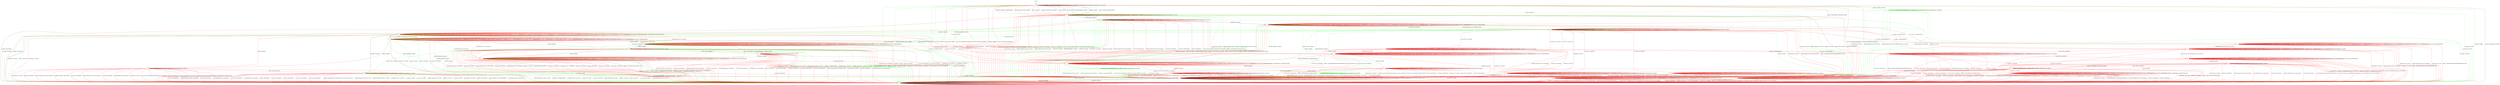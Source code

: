 digraph "" {
	graph ["Incoming time"=0.2080545425415039,
		"Outgoing time"=0.25191211700439453,
		Output="{'States': 36, 'Transitions': 837}",
		Reference="{'States': 32, 'Transitions': 683}",
		Solver=cvc4,
		Updated="{'States': 18, 'Transitions': 222}",
		"f-measure"=0.15027624309392265,
		precision=0.3063063063063063,
		recall=0.09956076134699854
	];
	a -> a	[key=0,
		label="CH_CLOSE / CH_NONE"];
	a -> a	[key=1,
		label="CH_REQUEST_PTY / CH_NONE"];
	a -> a	[key=2,
		label="CH_EOF / CH_NONE"];
	a -> a	[key=3,
		label="CH_DATA / CH_NONE"];
	a -> a	[key=4,
		color=green,
		label="NEWKEYS / UNIMPLEMENTED"];
	a -> a	[key=5,
		color=red,
		label="CH_WINDOW_ADJUST / CH_NONE"];
	a -> a	[key=6,
		color=red,
		label="DEBUG / NO_RESP"];
	a -> a	[key=7,
		color=red,
		label="CH_EXTENDED_DATA / CH_NONE"];
	a -> a	[key=8,
		color=red,
		label="IGNORE / NO_RESP"];
	a -> a	[key=9,
		color=red,
		label="UNIMPLEMENTED / NO_RESP"];
	a -> f	[key=0,
		color=green,
		label="UA_PK_NOK / NO_CONN"];
	a -> f	[key=1,
		color=green,
		label="SERVICE_REQUEST_AUTH / NO_CONN"];
	a -> f	[key=2,
		color=green,
		label="SERVICE_REQUEST_CONN / NO_CONN"];
	a -> f	[key=3,
		color=green,
		label="UA_PK_OK / NO_CONN"];
	a -> f	[key=4,
		color=green,
		label="KEXINIT_PROCEED / NO_CONN"];
	a -> f	[key=5,
		color=green,
		label="KEXINIT / NO_CONN"];
	a -> f	[key=6,
		color=red,
		label="DISCONNECT / NO_CONN"];
	a -> f	[key=7,
		color=red,
		label="KEXINIT / DISCONNECT"];
	a -> f	[key=8,
		color=red,
		label="SERVICE_REQUEST_AUTH / DISCONNECT"];
	a -> f	[key=9,
		color=red,
		label="UA_PK_OK / DISCONNECT"];
	a -> f	[key=10,
		color=red,
		label="SERVICE_REQUEST_CONN / DISCONNECT"];
	a -> f	[key=11,
		color=red,
		label="UA_NONE / DISCONNECT"];
	a -> f	[key=12,
		color=red,
		label="NEWKEYS / NO_CONN"];
	a -> f	[key=13,
		color=red,
		label="UA_PK_NOK / DISCONNECT"];
	a -> f	[key=14,
		color=red,
		label="UA_PW_OK / DISCONNECT"];
	a -> f	[key=15,
		color=red,
		label="UA_PW_NOK / DISCONNECT"];
	a -> f	[key=16,
		color=red,
		label="REKEY / DISCONNECT|NO_CONN|NO_CONN"];
	a -> i	[key=0,
		color=green,
		label="CH_OPEN / NO_CONN"];
	a -> i	[key=1,
		color=red,
		label="CH_OPEN / DISCONNECT"];
	a -> m	[key=0,
		label="KEX30 / KEX31+NEWKEYS"];
	b -> b	[key=0,
		label="CH_OPEN / CH_MAX"];
	b -> b	[key=1,
		label="CH_EOF / NO_RESP"];
	b -> b	[key=2,
		color=green,
		label="UA_PK_NOK / NO_RESP"];
	b -> b	[key=3,
		color=green,
		label="SERVICE_REQUEST_AUTH / SERVICE_ACCEPT"];
	b -> b	[key=4,
		color=green,
		label="SERVICE_REQUEST_CONN / SERVICE_ACCEPT"];
	b -> b	[key=5,
		color=green,
		label="UA_PK_OK / NO_RESP"];
	b -> b	[key=6,
		color=red,
		label="SERVICE_REQUEST_AUTH / UNIMPLEMENTED"];
	b -> b	[key=7,
		color=red,
		label="CH_WINDOW_ADJUST / NO_RESP"];
	b -> b	[key=8,
		color=red,
		label="DEBUG / NO_RESP"];
	b -> b	[key=9,
		color=red,
		label="UA_PK_OK / UNIMPLEMENTED"];
	b -> b	[key=10,
		color=red,
		label="SERVICE_REQUEST_CONN / UNIMPLEMENTED"];
	b -> b	[key=11,
		color=red,
		label="UA_NONE / UNIMPLEMENTED"];
	b -> b	[key=12,
		color=red,
		label="CH_EXTENDED_DATA / NO_RESP"];
	b -> b	[key=13,
		color=red,
		label="UA_PK_NOK / UNIMPLEMENTED"];
	b -> b	[key=14,
		color=red,
		label="KEX30 / UNIMPLEMENTED"];
	b -> b	[key=15,
		color=red,
		label="IGNORE / NO_RESP"];
	b -> b	[key=16,
		color=red,
		label="CH_DATA / NO_RESP"];
	b -> b	[key=17,
		color=red,
		label="UNIMPLEMENTED / NO_RESP"];
	b -> b	[key=18,
		color=red,
		label="UA_PW_OK / UNIMPLEMENTED"];
	b -> b	[key=19,
		color=red,
		label="UA_PW_NOK / UNIMPLEMENTED"];
	b -> e	[key=0,
		color=red,
		label="REKEY / KEXINIT|KEX31+NEWKEYS|NO_RESP"];
	b -> h	[key=0,
		color=green,
		label="KEXINIT / KEXINIT"];
	b -> i	[key=0,
		label="NEWKEYS / NO_CONN"];
	b -> i	[key=1,
		color=green,
		label="KEX30 / NO_CONN"];
	b -> i	[key=2,
		color=green,
		label="CH_DATA / NO_CONN"];
	b -> i	[key=3,
		color=red,
		label="DISCONNECT / NO_CONN"];
	b -> j	[key=0,
		color=green,
		label="CH_REQUEST_PTY / CH_SUCCESS"];
	b -> l	[key=0,
		color=red,
		label="CH_REQUEST_PTY / CH_SUCCESS"];
	b -> n	[key=0,
		color=green,
		label="CH_CLOSE / NO_RESP"];
	r	[color=green];
	b -> r	[key=0,
		color=green,
		label="KEXINIT_PROCEED / KEXINIT"];
	t	[color=red];
	b -> t	[key=0,
		color=red,
		label="CH_CLOSE / CH_CLOSE"];
	ff	[color=red];
	b -> ff	[key=0,
		color=red,
		label="KEXINIT / KEXINIT"];
	c -> c	[key=0,
		label="CH_CLOSE / CH_NONE"];
	c -> c	[key=1,
		label="CH_REQUEST_PTY / CH_NONE"];
	c -> c	[key=2,
		label="CH_EOF / CH_NONE"];
	c -> c	[key=3,
		label="CH_DATA / CH_NONE"];
	c -> c	[key=4,
		color=green,
		label="UA_PK_NOK / UA_FAILURE"];
	c -> c	[key=5,
		color=green,
		label="SERVICE_REQUEST_AUTH / SERVICE_ACCEPT"];
	c -> c	[key=6,
		color=red,
		label="KEXINIT / UNIMPLEMENTED"];
	c -> c	[key=7,
		color=red,
		label="CH_WINDOW_ADJUST / CH_NONE"];
	c -> c	[key=8,
		color=red,
		label="DEBUG / NO_RESP"];
	c -> c	[key=9,
		color=red,
		label="UA_PK_OK / UNIMPLEMENTED"];
	c -> c	[key=10,
		color=red,
		label="UA_NONE / UNIMPLEMENTED"];
	c -> c	[key=11,
		color=red,
		label="CH_EXTENDED_DATA / CH_NONE"];
	c -> c	[key=12,
		color=red,
		label="UA_PK_NOK / UNIMPLEMENTED"];
	c -> c	[key=13,
		color=red,
		label="KEX30 / UNIMPLEMENTED"];
	c -> c	[key=14,
		color=red,
		label="IGNORE / NO_RESP"];
	c -> c	[key=15,
		color=red,
		label="UNIMPLEMENTED / NO_RESP"];
	c -> c	[key=16,
		color=red,
		label="UA_PW_OK / UNIMPLEMENTED"];
	c -> c	[key=17,
		color=red,
		label="UA_PW_NOK / UNIMPLEMENTED"];
	c -> f	[key=0,
		label="NEWKEYS / NO_CONN"];
	c -> f	[key=1,
		color=green,
		label="KEX30 / NO_CONN"];
	c -> f	[key=2,
		color=green,
		label="SERVICE_REQUEST_CONN / NO_CONN"];
	c -> f	[key=3,
		color=red,
		label="DISCONNECT / NO_CONN"];
	c -> f	[key=4,
		color=red,
		label="SERVICE_REQUEST_CONN / DISCONNECT"];
	c -> f	[key=5,
		color=red,
		label="REKEY / UNIMPLEMENTED|UNIMPLEMENTED|NO_CONN"];
	c -> i	[key=0,
		color=green,
		label="CH_OPEN / NO_CONN"];
	c -> n	[key=0,
		color=green,
		label="UA_PK_OK / UA_SUCCESS"];
	c -> n	[key=1,
		color=red,
		label="SERVICE_REQUEST_AUTH / SERVICE_ACCEPT"];
	p	[color=green];
	c -> p	[key=0,
		color=green,
		label="KEXINIT_PROCEED / KEXINIT"];
	q	[color=green];
	c -> q	[key=0,
		color=green,
		label="KEXINIT / KEXINIT"];
	s	[color=red];
	c -> s	[key=0,
		color=red,
		label="CH_OPEN / UNIMPLEMENTED"];
	d -> d	[key=0,
		label="CH_OPEN / CH_MAX"];
	d -> d	[key=1,
		color=green,
		label="KEX30 / UNIMPLEMENTED"];
	d -> d	[key=2,
		color=red,
		label="DEBUG / NO_RESP"];
	d -> d	[key=3,
		color=red,
		label="IGNORE / NO_RESP"];
	d -> d	[key=4,
		color=red,
		label="UNIMPLEMENTED / NO_RESP"];
	d -> e	[key=0,
		label="NEWKEYS / NO_RESP"];
	d -> f	[key=0,
		color=green,
		label="CH_CLOSE / NO_CONN"];
	d -> f	[key=1,
		color=red,
		label="CH_CLOSE / DISCONNECT"];
	d -> i	[key=0,
		color=green,
		label="UA_PK_NOK / NO_CONN"];
	d -> i	[key=1,
		color=green,
		label="SERVICE_REQUEST_AUTH / NO_CONN"];
	d -> i	[key=2,
		color=green,
		label="SERVICE_REQUEST_CONN / NO_CONN"];
	d -> i	[key=3,
		color=green,
		label="CH_REQUEST_PTY / NO_CONN"];
	d -> i	[key=4,
		color=green,
		label="CH_DATA / NO_CONN"];
	d -> i	[key=5,
		color=green,
		label="UA_PK_OK / NO_CONN"];
	d -> i	[key=6,
		color=green,
		label="KEXINIT_PROCEED / NO_CONN"];
	d -> i	[key=7,
		color=green,
		label="KEXINIT / NO_CONN"];
	d -> i	[key=8,
		color=green,
		label="CH_EOF / NO_CONN"];
	d -> i	[key=9,
		color=red,
		label="DISCONNECT / NO_CONN"];
	d -> i	[key=10,
		color=red,
		label="KEXINIT / DISCONNECT"];
	d -> i	[key=11,
		color=red,
		label="SERVICE_REQUEST_AUTH / DISCONNECT"];
	d -> i	[key=12,
		color=red,
		label="CH_WINDOW_ADJUST / DISCONNECT"];
	d -> i	[key=13,
		color=red,
		label="UA_PK_OK / DISCONNECT"];
	d -> i	[key=14,
		color=red,
		label="SERVICE_REQUEST_CONN / DISCONNECT"];
	d -> i	[key=15,
		color=red,
		label="UA_NONE / DISCONNECT"];
	d -> i	[key=16,
		color=red,
		label="CH_EXTENDED_DATA / DISCONNECT"];
	d -> i	[key=17,
		color=red,
		label="UA_PK_NOK / DISCONNECT"];
	d -> i	[key=18,
		color=red,
		label="CH_REQUEST_PTY / DISCONNECT"];
	d -> i	[key=19,
		color=red,
		label="KEX30 / DISCONNECT"];
	d -> i	[key=20,
		color=red,
		label="CH_EOF / DISCONNECT"];
	d -> i	[key=21,
		color=red,
		label="CH_DATA / DISCONNECT"];
	d -> i	[key=22,
		color=red,
		label="UA_PW_OK / DISCONNECT"];
	d -> i	[key=23,
		color=red,
		label="UA_PW_NOK / DISCONNECT"];
	d -> i	[key=24,
		color=red,
		label="REKEY / DISCONNECT|NO_CONN|NO_CONN"];
	e -> b	[key=0,
		color=green,
		label="CH_EOF / CH_EOF"];
	e -> e	[key=0,
		label="CH_OPEN / CH_MAX"];
	e -> e	[key=1,
		label="CH_DATA / NO_RESP"];
	e -> e	[key=2,
		color=green,
		label="UA_PK_NOK / NO_RESP"];
	e -> e	[key=3,
		color=green,
		label="SERVICE_REQUEST_AUTH / SERVICE_ACCEPT"];
	e -> e	[key=4,
		color=green,
		label="SERVICE_REQUEST_CONN / SERVICE_ACCEPT"];
	e -> e	[key=5,
		color=green,
		label="UA_PK_OK / NO_RESP"];
	e -> e	[key=6,
		color=red,
		label="SERVICE_REQUEST_AUTH / NO_RESP"];
	e -> e	[key=7,
		color=red,
		label="CH_WINDOW_ADJUST / NO_RESP"];
	e -> e	[key=8,
		color=red,
		label="DEBUG / NO_RESP"];
	e -> e	[key=9,
		color=red,
		label="UA_PK_OK / UNIMPLEMENTED"];
	e -> e	[key=10,
		color=red,
		label="SERVICE_REQUEST_CONN / NO_RESP"];
	e -> e	[key=11,
		color=red,
		label="UA_NONE / UNIMPLEMENTED"];
	e -> e	[key=12,
		color=red,
		label="CH_EXTENDED_DATA / NO_RESP"];
	e -> e	[key=13,
		color=red,
		label="UA_PK_NOK / UNIMPLEMENTED"];
	e -> e	[key=14,
		color=red,
		label="KEX30 / NO_RESP"];
	e -> e	[key=15,
		color=red,
		label="IGNORE / NO_RESP"];
	e -> e	[key=16,
		color=red,
		label="CH_EOF / NO_RESP"];
	e -> e	[key=17,
		color=red,
		label="UNIMPLEMENTED / NO_RESP"];
	e -> e	[key=18,
		color=red,
		label="UA_PW_OK / UNIMPLEMENTED"];
	e -> e	[key=19,
		color=red,
		label="UA_PW_NOK / UNIMPLEMENTED"];
	e -> e	[key=20,
		color=red,
		label="REKEY / KEXINIT|KEX31+NEWKEYS|NO_RESP"];
	e -> h	[key=0,
		color=green,
		label="KEXINIT / KEXINIT"];
	e -> i	[key=0,
		label="NEWKEYS / NO_CONN"];
	e -> i	[key=1,
		color=green,
		label="KEX30 / NO_CONN"];
	e -> i	[key=2,
		color=red,
		label="DISCONNECT / NO_CONN"];
	e -> j	[key=0,
		color=red,
		label="CH_REQUEST_PTY / CH_SUCCESS"];
	e -> l	[key=0,
		color=green,
		label="CH_REQUEST_PTY / CH_SUCCESS"];
	e -> n	[key=0,
		color=green,
		label="CH_CLOSE / CH_EOF"];
	e -> r	[key=0,
		color=green,
		label="KEXINIT_PROCEED / KEXINIT"];
	z	[color=red];
	e -> z	[key=0,
		color=red,
		label="CH_CLOSE / CH_CLOSE"];
	e -> ff	[key=0,
		color=red,
		label="KEXINIT / KEXINIT"];
	f -> f	[key=0,
		label="KEXINIT / NO_CONN"];
	f -> f	[key=1,
		label="SERVICE_REQUEST_AUTH / NO_CONN"];
	f -> f	[key=2,
		label="UA_PK_OK / NO_CONN"];
	f -> f	[key=3,
		label="SERVICE_REQUEST_CONN / NO_CONN"];
	f -> f	[key=4,
		label="NEWKEYS / NO_CONN"];
	f -> f	[key=5,
		label="UA_PK_NOK / NO_CONN"];
	f -> f	[key=6,
		label="CH_CLOSE / CH_NONE"];
	f -> f	[key=7,
		label="CH_REQUEST_PTY / CH_NONE"];
	f -> f	[key=8,
		label="KEX30 / NO_CONN"];
	f -> f	[key=9,
		label="CH_EOF / CH_NONE"];
	f -> f	[key=10,
		label="CH_DATA / CH_NONE"];
	f -> f	[key=11,
		color=green,
		label="KEXINIT_PROCEED / NO_CONN"];
	f -> f	[key=12,
		color=red,
		label="DISCONNECT / NO_CONN"];
	f -> f	[key=13,
		color=red,
		label="CH_WINDOW_ADJUST / CH_NONE"];
	f -> f	[key=14,
		color=red,
		label="DEBUG / NO_CONN"];
	f -> f	[key=15,
		color=red,
		label="UA_NONE / NO_CONN"];
	f -> f	[key=16,
		color=red,
		label="CH_EXTENDED_DATA / CH_NONE"];
	f -> f	[key=17,
		color=red,
		label="IGNORE / NO_CONN"];
	f -> f	[key=18,
		color=red,
		label="UNIMPLEMENTED / NO_CONN"];
	f -> f	[key=19,
		color=red,
		label="UA_PW_OK / NO_CONN"];
	f -> f	[key=20,
		color=red,
		label="UA_PW_NOK / NO_CONN"];
	f -> f	[key=21,
		color=red,
		label="REKEY / NO_CONN|NO_CONN|NO_CONN"];
	f -> i	[key=0,
		label="CH_OPEN / NO_CONN"];
	g -> k	[key=0];
	h -> d	[key=0,
		color=green,
		label="KEX30 / KEX31+NEWKEYS"];
	h -> f	[key=0,
		color=green,
		label="CH_CLOSE / NO_CONN"];
	h -> f	[key=1,
		color=red,
		label="CH_CLOSE / DISCONNECT"];
	h -> h	[key=0,
		label="CH_OPEN / CH_MAX"];
	h -> h	[key=1,
		color=red,
		label="DEBUG / NO_RESP"];
	h -> h	[key=2,
		color=red,
		label="IGNORE / NO_RESP"];
	h -> h	[key=3,
		color=red,
		label="UNIMPLEMENTED / NO_RESP"];
	h -> i	[key=0,
		color=green,
		label="UA_PK_NOK / NO_CONN"];
	h -> i	[key=1,
		color=green,
		label="SERVICE_REQUEST_AUTH / NO_CONN"];
	h -> i	[key=2,
		color=green,
		label="SERVICE_REQUEST_CONN / NO_CONN"];
	h -> i	[key=3,
		color=green,
		label="NEWKEYS / UNIMPLEMENTED"];
	h -> i	[key=4,
		color=green,
		label="CH_REQUEST_PTY / NO_CONN"];
	h -> i	[key=5,
		color=green,
		label="CH_DATA / NO_CONN"];
	h -> i	[key=6,
		color=green,
		label="UA_PK_OK / NO_CONN"];
	h -> i	[key=7,
		color=green,
		label="KEXINIT_PROCEED / NO_CONN"];
	h -> i	[key=8,
		color=green,
		label="KEXINIT / NO_CONN"];
	h -> i	[key=9,
		color=green,
		label="CH_EOF / NO_CONN"];
	h -> i	[key=10,
		color=red,
		label="DISCONNECT / NO_CONN"];
	h -> i	[key=11,
		color=red,
		label="KEXINIT / DISCONNECT"];
	h -> i	[key=12,
		color=red,
		label="SERVICE_REQUEST_AUTH / DISCONNECT"];
	h -> i	[key=13,
		color=red,
		label="CH_WINDOW_ADJUST / DISCONNECT"];
	h -> i	[key=14,
		color=red,
		label="UA_PK_OK / DISCONNECT"];
	h -> i	[key=15,
		color=red,
		label="SERVICE_REQUEST_CONN / DISCONNECT"];
	h -> i	[key=16,
		color=red,
		label="UA_NONE / DISCONNECT"];
	h -> i	[key=17,
		color=red,
		label="CH_EXTENDED_DATA / DISCONNECT"];
	h -> i	[key=18,
		color=red,
		label="NEWKEYS / NO_CONN"];
	h -> i	[key=19,
		color=red,
		label="UA_PK_NOK / DISCONNECT"];
	h -> i	[key=20,
		color=red,
		label="CH_REQUEST_PTY / DISCONNECT"];
	h -> i	[key=21,
		color=red,
		label="CH_EOF / DISCONNECT"];
	h -> i	[key=22,
		color=red,
		label="CH_DATA / DISCONNECT"];
	h -> i	[key=23,
		color=red,
		label="UA_PW_OK / DISCONNECT"];
	h -> i	[key=24,
		color=red,
		label="UA_PW_NOK / DISCONNECT"];
	h -> i	[key=25,
		color=red,
		label="REKEY / DISCONNECT|NO_CONN|NO_CONN"];
	jj	[color=red];
	h -> jj	[key=0,
		color=red,
		label="KEX30 / KEX31+NEWKEYS"];
	i -> f	[key=0,
		label="CH_CLOSE / NO_CONN"];
	i -> i	[key=0,
		label="KEXINIT / NO_CONN"];
	i -> i	[key=1,
		label="SERVICE_REQUEST_AUTH / NO_CONN"];
	i -> i	[key=2,
		label="UA_PK_OK / NO_CONN"];
	i -> i	[key=3,
		label="SERVICE_REQUEST_CONN / NO_CONN"];
	i -> i	[key=4,
		label="NEWKEYS / NO_CONN"];
	i -> i	[key=5,
		label="UA_PK_NOK / NO_CONN"];
	i -> i	[key=6,
		label="CH_OPEN / CH_MAX"];
	i -> i	[key=7,
		label="CH_REQUEST_PTY / NO_CONN"];
	i -> i	[key=8,
		label="KEX30 / NO_CONN"];
	i -> i	[key=9,
		label="CH_EOF / NO_CONN"];
	i -> i	[key=10,
		label="CH_DATA / NO_CONN"];
	i -> i	[key=11,
		color=green,
		label="KEXINIT_PROCEED / NO_CONN"];
	i -> i	[key=12,
		color=red,
		label="DISCONNECT / NO_CONN"];
	i -> i	[key=13,
		color=red,
		label="CH_WINDOW_ADJUST / NO_CONN"];
	i -> i	[key=14,
		color=red,
		label="DEBUG / NO_CONN"];
	i -> i	[key=15,
		color=red,
		label="UA_NONE / NO_CONN"];
	i -> i	[key=16,
		color=red,
		label="CH_EXTENDED_DATA / NO_CONN"];
	i -> i	[key=17,
		color=red,
		label="IGNORE / NO_CONN"];
	i -> i	[key=18,
		color=red,
		label="UNIMPLEMENTED / NO_CONN"];
	i -> i	[key=19,
		color=red,
		label="UA_PW_OK / NO_CONN"];
	i -> i	[key=20,
		color=red,
		label="UA_PW_NOK / NO_CONN"];
	i -> i	[key=21,
		color=red,
		label="REKEY / NO_CONN|NO_CONN|NO_CONN"];
	j -> h	[key=0,
		label="KEXINIT / KEXINIT"];
	j -> i	[key=0,
		label="NEWKEYS / NO_CONN"];
	j -> i	[key=1,
		color=green,
		label="KEX30 / NO_CONN"];
	j -> i	[key=2,
		color=green,
		label="CH_REQUEST_PTY / NO_CONN"];
	j -> i	[key=3,
		color=green,
		label="CH_DATA / NO_CONN"];
	j -> i	[key=4,
		color=red,
		label="DISCONNECT / NO_CONN"];
	j -> i	[key=5,
		color=red,
		label="CH_REQUEST_PTY / DISCONNECT"];
	j -> j	[key=0,
		label="CH_OPEN / CH_MAX"];
	j -> j	[key=1,
		label="CH_EOF / NO_RESP"];
	j -> j	[key=2,
		color=green,
		label="UA_PK_NOK / NO_RESP"];
	j -> j	[key=3,
		color=green,
		label="SERVICE_REQUEST_AUTH / SERVICE_ACCEPT"];
	j -> j	[key=4,
		color=green,
		label="SERVICE_REQUEST_CONN / SERVICE_ACCEPT"];
	j -> j	[key=5,
		color=green,
		label="UA_PK_OK / NO_RESP"];
	j -> j	[key=6,
		color=red,
		label="SERVICE_REQUEST_AUTH / NO_RESP"];
	j -> j	[key=7,
		color=red,
		label="CH_WINDOW_ADJUST / NO_RESP"];
	j -> j	[key=8,
		color=red,
		label="DEBUG / NO_RESP"];
	j -> j	[key=9,
		color=red,
		label="UA_PK_OK / UNIMPLEMENTED"];
	j -> j	[key=10,
		color=red,
		label="SERVICE_REQUEST_CONN / NO_RESP"];
	j -> j	[key=11,
		color=red,
		label="UA_NONE / UNIMPLEMENTED"];
	j -> j	[key=12,
		color=red,
		label="CH_EXTENDED_DATA / NO_RESP"];
	j -> j	[key=13,
		color=red,
		label="UA_PK_NOK / UNIMPLEMENTED"];
	j -> j	[key=14,
		color=red,
		label="KEX30 / NO_RESP"];
	j -> j	[key=15,
		color=red,
		label="IGNORE / NO_RESP"];
	j -> j	[key=16,
		color=red,
		label="CH_DATA / NO_RESP"];
	j -> j	[key=17,
		color=red,
		label="UNIMPLEMENTED / NO_RESP"];
	j -> j	[key=18,
		color=red,
		label="UA_PW_OK / UNIMPLEMENTED"];
	j -> j	[key=19,
		color=red,
		label="UA_PW_NOK / UNIMPLEMENTED"];
	j -> j	[key=20,
		color=red,
		label="REKEY / KEXINIT|KEX31+NEWKEYS|NO_RESP"];
	j -> n	[key=0,
		color=green,
		label="CH_CLOSE / NO_RESP"];
	j -> r	[key=0,
		color=green,
		label="KEXINIT_PROCEED / KEXINIT"];
	j -> z	[key=0,
		color=red,
		label="CH_CLOSE / CH_CLOSE"];
	k -> a	[key=0,
		label="KEXINIT / KEXINIT"];
	k -> a	[key=1,
		color=green,
		label="KEX30 / KEXINIT+UNIMPLEMENTED"];
	k -> a	[key=2,
		color=green,
		label="NEWKEYS / KEXINIT+UNIMPLEMENTED"];
	k -> a	[key=3,
		color=red,
		label="SERVICE_REQUEST_AUTH / KEXINIT"];
	k -> a	[key=4,
		color=red,
		label="DEBUG / KEXINIT"];
	k -> a	[key=5,
		color=red,
		label="SERVICE_REQUEST_CONN / KEXINIT"];
	k -> a	[key=6,
		color=red,
		label="KEX30 / KEXINIT"];
	k -> a	[key=7,
		color=red,
		label="IGNORE / KEXINIT"];
	k -> a	[key=8,
		color=red,
		label="UNIMPLEMENTED / KEXINIT"];
	k -> c	[key=0,
		color=red,
		label="REKEY / KEXINIT|KEX31+NEWKEYS|NO_RESP"];
	k -> f	[key=0,
		color=green,
		label="UA_PK_NOK / KEXINIT"];
	k -> f	[key=1,
		color=green,
		label="SERVICE_REQUEST_AUTH / KEXINIT"];
	k -> f	[key=2,
		color=green,
		label="SERVICE_REQUEST_CONN / KEXINIT"];
	k -> f	[key=3,
		color=green,
		label="UA_PK_OK / KEXINIT"];
	k -> f	[key=4,
		color=red,
		label="DISCONNECT / KEXINIT"];
	k -> f	[key=5,
		color=red,
		label="UA_PK_OK / KEXINIT+DISCONNECT"];
	k -> f	[key=6,
		color=red,
		label="UA_NONE / KEXINIT+DISCONNECT"];
	k -> f	[key=7,
		color=red,
		label="NEWKEYS / KEXINIT"];
	k -> f	[key=8,
		color=red,
		label="UA_PK_NOK / KEXINIT+DISCONNECT"];
	k -> f	[key=9,
		color=red,
		label="UA_PW_OK / KEXINIT+DISCONNECT"];
	k -> f	[key=10,
		color=red,
		label="UA_PW_NOK / KEXINIT+DISCONNECT"];
	k -> i	[key=0,
		color=green,
		label="CH_OPEN / KEXINIT"];
	k -> i	[key=1,
		color=red,
		label="CH_OPEN / KEXINIT+DISCONNECT"];
	k -> k	[key=0,
		label="CH_CLOSE / CH_NONE"];
	k -> k	[key=1,
		label="CH_REQUEST_PTY / CH_NONE"];
	k -> k	[key=2,
		label="CH_EOF / CH_NONE"];
	k -> k	[key=3,
		label="CH_DATA / CH_NONE"];
	k -> k	[key=4,
		color=red,
		label="CH_WINDOW_ADJUST / CH_NONE"];
	k -> k	[key=5,
		color=red,
		label="CH_EXTENDED_DATA / CH_NONE"];
	o	[color=green];
	k -> o	[key=0,
		color=green,
		label="KEXINIT_PROCEED / KEXINIT"];
	l -> h	[key=0,
		label="KEXINIT / KEXINIT"];
	l -> i	[key=0,
		label="NEWKEYS / NO_CONN"];
	l -> i	[key=1,
		color=green,
		label="KEX30 / NO_CONN"];
	l -> i	[key=2,
		color=green,
		label="CH_REQUEST_PTY / NO_CONN"];
	l -> i	[key=3,
		color=red,
		label="DISCONNECT / NO_CONN"];
	l -> i	[key=4,
		color=red,
		label="CH_REQUEST_PTY / DISCONNECT"];
	l -> j	[key=0,
		color=green,
		label="CH_EOF / CH_EOF"];
	l -> j	[key=1,
		color=red,
		label="REKEY / KEXINIT|KEX31+NEWKEYS|NO_RESP"];
	l -> l	[key=0,
		label="CH_OPEN / CH_MAX"];
	l -> l	[key=1,
		label="CH_DATA / NO_RESP"];
	l -> l	[key=2,
		color=green,
		label="UA_PK_NOK / NO_RESP"];
	l -> l	[key=3,
		color=green,
		label="SERVICE_REQUEST_AUTH / SERVICE_ACCEPT"];
	l -> l	[key=4,
		color=green,
		label="SERVICE_REQUEST_CONN / SERVICE_ACCEPT"];
	l -> l	[key=5,
		color=green,
		label="UA_PK_OK / NO_RESP"];
	l -> l	[key=6,
		color=red,
		label="SERVICE_REQUEST_AUTH / UNIMPLEMENTED"];
	l -> l	[key=7,
		color=red,
		label="CH_WINDOW_ADJUST / NO_RESP"];
	l -> l	[key=8,
		color=red,
		label="DEBUG / NO_RESP"];
	l -> l	[key=9,
		color=red,
		label="UA_PK_OK / UNIMPLEMENTED"];
	l -> l	[key=10,
		color=red,
		label="SERVICE_REQUEST_CONN / UNIMPLEMENTED"];
	l -> l	[key=11,
		color=red,
		label="UA_NONE / UNIMPLEMENTED"];
	l -> l	[key=12,
		color=red,
		label="CH_EXTENDED_DATA / NO_RESP"];
	l -> l	[key=13,
		color=red,
		label="UA_PK_NOK / UNIMPLEMENTED"];
	l -> l	[key=14,
		color=red,
		label="KEX30 / UNIMPLEMENTED"];
	l -> l	[key=15,
		color=red,
		label="IGNORE / NO_RESP"];
	l -> l	[key=16,
		color=red,
		label="CH_EOF / NO_RESP"];
	l -> l	[key=17,
		color=red,
		label="UNIMPLEMENTED / NO_RESP"];
	l -> l	[key=18,
		color=red,
		label="UA_PW_OK / UNIMPLEMENTED"];
	l -> l	[key=19,
		color=red,
		label="UA_PW_NOK / UNIMPLEMENTED"];
	l -> n	[key=0,
		color=green,
		label="CH_CLOSE / CH_EOF"];
	l -> r	[key=0,
		color=green,
		label="KEXINIT_PROCEED / KEXINIT"];
	l -> t	[key=0,
		color=red,
		label="CH_CLOSE / CH_CLOSE"];
	m -> c	[key=0,
		label="NEWKEYS / NO_RESP"];
	m -> f	[key=0,
		color=green,
		label="UA_PK_NOK / NO_CONN"];
	m -> f	[key=1,
		color=green,
		label="SERVICE_REQUEST_AUTH / NO_CONN"];
	m -> f	[key=2,
		color=green,
		label="SERVICE_REQUEST_CONN / NO_CONN"];
	m -> f	[key=3,
		color=green,
		label="UA_PK_OK / NO_CONN"];
	m -> f	[key=4,
		color=green,
		label="KEXINIT_PROCEED / NO_CONN"];
	m -> f	[key=5,
		color=green,
		label="KEXINIT / NO_CONN"];
	m -> f	[key=6,
		color=red,
		label="DISCONNECT / NO_CONN"];
	m -> f	[key=7,
		color=red,
		label="KEXINIT / DISCONNECT"];
	m -> f	[key=8,
		color=red,
		label="SERVICE_REQUEST_AUTH / DISCONNECT"];
	m -> f	[key=9,
		color=red,
		label="UA_PK_OK / DISCONNECT"];
	m -> f	[key=10,
		color=red,
		label="SERVICE_REQUEST_CONN / DISCONNECT"];
	m -> f	[key=11,
		color=red,
		label="UA_NONE / DISCONNECT"];
	m -> f	[key=12,
		color=red,
		label="UA_PK_NOK / DISCONNECT"];
	m -> f	[key=13,
		color=red,
		label="KEX30 / DISCONNECT"];
	m -> f	[key=14,
		color=red,
		label="UA_PW_OK / DISCONNECT"];
	m -> f	[key=15,
		color=red,
		label="UA_PW_NOK / DISCONNECT"];
	m -> f	[key=16,
		color=red,
		label="REKEY / DISCONNECT|NO_CONN|NO_CONN"];
	m -> i	[key=0,
		color=green,
		label="CH_OPEN / NO_CONN"];
	m -> i	[key=1,
		color=red,
		label="CH_OPEN / DISCONNECT"];
	m -> m	[key=0,
		label="CH_CLOSE / CH_NONE"];
	m -> m	[key=1,
		label="CH_REQUEST_PTY / CH_NONE"];
	m -> m	[key=2,
		label="CH_EOF / CH_NONE"];
	m -> m	[key=3,
		label="CH_DATA / CH_NONE"];
	m -> m	[key=4,
		color=green,
		label="KEX30 / UNIMPLEMENTED"];
	m -> m	[key=5,
		color=red,
		label="CH_WINDOW_ADJUST / CH_NONE"];
	m -> m	[key=6,
		color=red,
		label="DEBUG / NO_RESP"];
	m -> m	[key=7,
		color=red,
		label="CH_EXTENDED_DATA / CH_NONE"];
	m -> m	[key=8,
		color=red,
		label="IGNORE / NO_RESP"];
	m -> m	[key=9,
		color=red,
		label="UNIMPLEMENTED / NO_RESP"];
	n -> e	[key=0,
		color=green,
		label="CH_OPEN / CH_OPEN_SUCCESS"];
	n -> f	[key=0,
		label="NEWKEYS / NO_CONN"];
	n -> f	[key=1,
		color=green,
		label="KEX30 / NO_CONN"];
	n -> f	[key=2,
		color=red,
		label="DISCONNECT / NO_CONN"];
	n -> f	[key=3,
		color=red,
		label="SERVICE_REQUEST_CONN / DISCONNECT"];
	n -> f	[key=4,
		color=red,
		label="REKEY / UNIMPLEMENTED|UNIMPLEMENTED|NO_CONN"];
	n -> n	[key=0,
		label="SERVICE_REQUEST_AUTH / SERVICE_ACCEPT"];
	n -> n	[key=1,
		label="CH_CLOSE / CH_NONE"];
	n -> n	[key=2,
		label="CH_REQUEST_PTY / CH_NONE"];
	n -> n	[key=3,
		label="CH_EOF / CH_NONE"];
	n -> n	[key=4,
		label="CH_DATA / CH_NONE"];
	n -> n	[key=5,
		color=green,
		label="UA_PK_NOK / NO_RESP"];
	n -> n	[key=6,
		color=green,
		label="SERVICE_REQUEST_CONN / SERVICE_ACCEPT"];
	n -> n	[key=7,
		color=green,
		label="UA_PK_OK / NO_RESP"];
	n -> n	[key=8,
		color=red,
		label="KEXINIT / UNIMPLEMENTED"];
	n -> n	[key=9,
		color=red,
		label="CH_WINDOW_ADJUST / CH_NONE"];
	n -> n	[key=10,
		color=red,
		label="DEBUG / NO_RESP"];
	n -> n	[key=11,
		color=red,
		label="CH_EXTENDED_DATA / CH_NONE"];
	n -> n	[key=12,
		color=red,
		label="KEX30 / UNIMPLEMENTED"];
	n -> n	[key=13,
		color=red,
		label="IGNORE / NO_RESP"];
	n -> n	[key=14,
		color=red,
		label="UNIMPLEMENTED / NO_RESP"];
	n -> p	[key=0,
		color=green,
		label="KEXINIT_PROCEED / KEXINIT"];
	n -> q	[key=0,
		color=green,
		label="KEXINIT / KEXINIT"];
	n -> t	[key=0,
		color=red,
		label="UA_PK_OK / UA_SUCCESS"];
	n -> t	[key=1,
		color=red,
		label="UA_PW_OK / UA_SUCCESS"];
	u	[color=red];
	n -> u	[key=0,
		color=red,
		label="UA_PW_NOK / UA_FAILURE"];
	v	[color=red];
	n -> v	[key=0,
		color=red,
		label="UA_NONE / UA_FAILURE"];
	w	[color=red];
	n -> w	[key=0,
		color=red,
		label="UA_PK_NOK / UA_FAILURE"];
	x	[color=red];
	n -> x	[key=0,
		color=red,
		label="CH_OPEN / UNIMPLEMENTED"];
	o -> a	[key=0,
		color=green,
		label="KEX30 / NO_RESP"];
	o -> f	[key=0,
		color=green,
		label="UA_PK_NOK / NO_CONN"];
	o -> f	[key=1,
		color=green,
		label="SERVICE_REQUEST_AUTH / NO_CONN"];
	o -> f	[key=2,
		color=green,
		label="SERVICE_REQUEST_CONN / NO_CONN"];
	o -> f	[key=3,
		color=green,
		label="UA_PK_OK / NO_CONN"];
	o -> f	[key=4,
		color=green,
		label="KEXINIT_PROCEED / NO_CONN"];
	o -> f	[key=5,
		color=green,
		label="KEXINIT / NO_CONN"];
	o -> i	[key=0,
		color=green,
		label="CH_OPEN / NO_CONN"];
	o -> o	[key=0,
		color=green,
		label="NEWKEYS / UNIMPLEMENTED"];
	o -> o	[key=1,
		color=green,
		label="CH_REQUEST_PTY / CH_NONE"];
	o -> o	[key=2,
		color=green,
		label="CH_DATA / CH_NONE"];
	o -> o	[key=3,
		color=green,
		label="CH_CLOSE / CH_NONE"];
	o -> o	[key=4,
		color=green,
		label="CH_EOF / CH_NONE"];
	p -> f	[key=0,
		color=green,
		label="UA_PK_NOK / NO_CONN"];
	p -> f	[key=1,
		color=green,
		label="SERVICE_REQUEST_AUTH / NO_CONN"];
	p -> f	[key=2,
		color=green,
		label="SERVICE_REQUEST_CONN / NO_CONN"];
	p -> f	[key=3,
		color=green,
		label="NEWKEYS / UNIMPLEMENTED"];
	p -> f	[key=4,
		color=green,
		label="UA_PK_OK / NO_CONN"];
	p -> f	[key=5,
		color=green,
		label="KEXINIT_PROCEED / NO_CONN"];
	p -> f	[key=6,
		color=green,
		label="KEXINIT / NO_CONN"];
	p -> i	[key=0,
		color=green,
		label="CH_OPEN / NO_CONN"];
	p -> p	[key=0,
		color=green,
		label="CH_REQUEST_PTY / CH_NONE"];
	p -> p	[key=1,
		color=green,
		label="CH_DATA / CH_NONE"];
	p -> p	[key=2,
		color=green,
		label="CH_CLOSE / CH_NONE"];
	p -> p	[key=3,
		color=green,
		label="CH_EOF / CH_NONE"];
	p -> q	[key=0,
		color=green,
		label="KEX30 / NO_RESP"];
	q -> f	[key=0,
		color=green,
		label="UA_PK_NOK / NO_CONN"];
	q -> f	[key=1,
		color=green,
		label="SERVICE_REQUEST_AUTH / NO_CONN"];
	q -> f	[key=2,
		color=green,
		label="SERVICE_REQUEST_CONN / NO_CONN"];
	q -> f	[key=3,
		color=green,
		label="NEWKEYS / UNIMPLEMENTED"];
	q -> f	[key=4,
		color=green,
		label="UA_PK_OK / NO_CONN"];
	q -> f	[key=5,
		color=green,
		label="KEXINIT_PROCEED / NO_CONN"];
	q -> f	[key=6,
		color=green,
		label="KEXINIT / NO_CONN"];
	q -> i	[key=0,
		color=green,
		label="CH_OPEN / NO_CONN"];
	q -> m	[key=0,
		color=green,
		label="KEX30 / KEX31+NEWKEYS"];
	q -> q	[key=0,
		color=green,
		label="CH_REQUEST_PTY / CH_NONE"];
	q -> q	[key=1,
		color=green,
		label="CH_DATA / CH_NONE"];
	q -> q	[key=2,
		color=green,
		label="CH_CLOSE / CH_NONE"];
	q -> q	[key=3,
		color=green,
		label="CH_EOF / CH_NONE"];
	r -> f	[key=0,
		color=green,
		label="CH_CLOSE / NO_CONN"];
	r -> h	[key=0,
		color=green,
		label="KEX30 / NO_RESP"];
	r -> i	[key=0,
		color=green,
		label="UA_PK_NOK / NO_CONN"];
	r -> i	[key=1,
		color=green,
		label="SERVICE_REQUEST_AUTH / NO_CONN"];
	r -> i	[key=2,
		color=green,
		label="SERVICE_REQUEST_CONN / NO_CONN"];
	r -> i	[key=3,
		color=green,
		label="NEWKEYS / UNIMPLEMENTED"];
	r -> i	[key=4,
		color=green,
		label="CH_REQUEST_PTY / NO_CONN"];
	r -> i	[key=5,
		color=green,
		label="CH_DATA / NO_CONN"];
	r -> i	[key=6,
		color=green,
		label="UA_PK_OK / NO_CONN"];
	r -> i	[key=7,
		color=green,
		label="KEXINIT_PROCEED / NO_CONN"];
	r -> i	[key=8,
		color=green,
		label="KEXINIT / NO_CONN"];
	r -> i	[key=9,
		color=green,
		label="CH_EOF / NO_CONN"];
	r -> r	[key=0,
		color=green,
		label="CH_OPEN / CH_MAX"];
	s -> c	[key=0,
		color=red,
		label="CH_CLOSE / UNIMPLEMENTED"];
	s -> i	[key=0,
		color=red,
		label="DISCONNECT / NO_CONN"];
	s -> i	[key=1,
		color=red,
		label="SERVICE_REQUEST_CONN / DISCONNECT"];
	s -> i	[key=2,
		color=red,
		label="NEWKEYS / NO_CONN"];
	s -> i	[key=3,
		color=red,
		label="REKEY / UNIMPLEMENTED|UNIMPLEMENTED|NO_CONN"];
	s -> s	[key=0,
		color=red,
		label="KEXINIT / UNIMPLEMENTED"];
	s -> s	[key=1,
		color=red,
		label="CH_WINDOW_ADJUST / UNIMPLEMENTED"];
	s -> s	[key=2,
		color=red,
		label="DEBUG / NO_RESP"];
	s -> s	[key=3,
		color=red,
		label="UA_PK_OK / UNIMPLEMENTED"];
	s -> s	[key=4,
		color=red,
		label="UA_NONE / UNIMPLEMENTED"];
	s -> s	[key=5,
		color=red,
		label="CH_EXTENDED_DATA / UNIMPLEMENTED"];
	s -> s	[key=6,
		color=red,
		label="UA_PK_NOK / UNIMPLEMENTED"];
	s -> s	[key=7,
		color=red,
		label="CH_OPEN / CH_MAX"];
	s -> s	[key=8,
		color=red,
		label="CH_REQUEST_PTY / UNIMPLEMENTED"];
	s -> s	[key=9,
		color=red,
		label="KEX30 / UNIMPLEMENTED"];
	s -> s	[key=10,
		color=red,
		label="IGNORE / NO_RESP"];
	s -> s	[key=11,
		color=red,
		label="CH_EOF / UNIMPLEMENTED"];
	s -> s	[key=12,
		color=red,
		label="CH_DATA / UNIMPLEMENTED"];
	s -> s	[key=13,
		color=red,
		label="UNIMPLEMENTED / NO_RESP"];
	s -> s	[key=14,
		color=red,
		label="UA_PW_OK / UNIMPLEMENTED"];
	s -> s	[key=15,
		color=red,
		label="UA_PW_NOK / UNIMPLEMENTED"];
	s -> x	[key=0,
		color=red,
		label="SERVICE_REQUEST_AUTH / SERVICE_ACCEPT"];
	t -> b	[key=0,
		color=red,
		label="CH_OPEN / CH_OPEN_SUCCESS"];
	t -> f	[key=0,
		color=red,
		label="DISCONNECT / NO_CONN"];
	t -> f	[key=1,
		color=red,
		label="NEWKEYS / NO_CONN"];
	t -> t	[key=0,
		color=red,
		label="SERVICE_REQUEST_AUTH / UNIMPLEMENTED"];
	t -> t	[key=1,
		color=red,
		label="CH_WINDOW_ADJUST / CH_NONE"];
	t -> t	[key=2,
		color=red,
		label="DEBUG / NO_RESP"];
	t -> t	[key=3,
		color=red,
		label="UA_PK_OK / UNIMPLEMENTED"];
	t -> t	[key=4,
		color=red,
		label="SERVICE_REQUEST_CONN / UNIMPLEMENTED"];
	t -> t	[key=5,
		color=red,
		label="UA_NONE / UNIMPLEMENTED"];
	t -> t	[key=6,
		color=red,
		label="CH_EXTENDED_DATA / CH_NONE"];
	t -> t	[key=7,
		color=red,
		label="UA_PK_NOK / UNIMPLEMENTED"];
	t -> t	[key=8,
		color=red,
		label="CH_CLOSE / CH_NONE"];
	t -> t	[key=9,
		color=red,
		label="CH_REQUEST_PTY / CH_NONE"];
	t -> t	[key=10,
		color=red,
		label="KEX30 / UNIMPLEMENTED"];
	t -> t	[key=11,
		color=red,
		label="IGNORE / NO_RESP"];
	t -> t	[key=12,
		color=red,
		label="CH_EOF / CH_NONE"];
	t -> t	[key=13,
		color=red,
		label="CH_DATA / CH_NONE"];
	t -> t	[key=14,
		color=red,
		label="UNIMPLEMENTED / NO_RESP"];
	t -> t	[key=15,
		color=red,
		label="UA_PW_OK / UNIMPLEMENTED"];
	t -> t	[key=16,
		color=red,
		label="UA_PW_NOK / UNIMPLEMENTED"];
	y	[color=red];
	t -> y	[key=0,
		color=red,
		label="KEXINIT / KEXINIT"];
	t -> z	[key=0,
		color=red,
		label="REKEY / KEXINIT|KEX31+NEWKEYS|NO_RESP"];
	u -> f	[key=0,
		color=red,
		label="DISCONNECT / NO_CONN"];
	u -> f	[key=1,
		color=red,
		label="UA_PK_OK / DISCONNECT"];
	u -> f	[key=2,
		color=red,
		label="SERVICE_REQUEST_CONN / DISCONNECT"];
	u -> f	[key=3,
		color=red,
		label="UA_NONE / DISCONNECT"];
	u -> f	[key=4,
		color=red,
		label="NEWKEYS / NO_CONN"];
	u -> f	[key=5,
		color=red,
		label="UA_PK_NOK / DISCONNECT"];
	u -> f	[key=6,
		color=red,
		label="REKEY / UNIMPLEMENTED|UNIMPLEMENTED|NO_CONN"];
	u -> t	[key=0,
		color=red,
		label="UA_PW_OK / UA_SUCCESS"];
	u -> u	[key=0,
		color=red,
		label="KEXINIT / UNIMPLEMENTED"];
	u -> u	[key=1,
		color=red,
		label="SERVICE_REQUEST_AUTH / SERVICE_ACCEPT"];
	u -> u	[key=2,
		color=red,
		label="CH_WINDOW_ADJUST / CH_NONE"];
	u -> u	[key=3,
		color=red,
		label="DEBUG / NO_RESP"];
	u -> u	[key=4,
		color=red,
		label="CH_EXTENDED_DATA / CH_NONE"];
	u -> u	[key=5,
		color=red,
		label="CH_CLOSE / CH_NONE"];
	u -> u	[key=6,
		color=red,
		label="CH_REQUEST_PTY / CH_NONE"];
	u -> u	[key=7,
		color=red,
		label="KEX30 / UNIMPLEMENTED"];
	u -> u	[key=8,
		color=red,
		label="IGNORE / NO_RESP"];
	u -> u	[key=9,
		color=red,
		label="CH_EOF / CH_NONE"];
	u -> u	[key=10,
		color=red,
		label="CH_DATA / CH_NONE"];
	u -> u	[key=11,
		color=red,
		label="UNIMPLEMENTED / NO_RESP"];
	u -> u	[key=12,
		color=red,
		label="UA_PW_NOK / UA_FAILURE"];
	aa	[color=red];
	u -> aa	[key=0,
		color=red,
		label="CH_OPEN / UNIMPLEMENTED"];
	v -> f	[key=0,
		color=red,
		label="DISCONNECT / NO_CONN"];
	v -> f	[key=1,
		color=red,
		label="UA_PK_OK / DISCONNECT"];
	v -> f	[key=2,
		color=red,
		label="SERVICE_REQUEST_CONN / DISCONNECT"];
	v -> f	[key=3,
		color=red,
		label="NEWKEYS / NO_CONN"];
	v -> f	[key=4,
		color=red,
		label="UA_PK_NOK / DISCONNECT"];
	v -> f	[key=5,
		color=red,
		label="UA_PW_OK / DISCONNECT"];
	v -> f	[key=6,
		color=red,
		label="UA_PW_NOK / DISCONNECT"];
	v -> f	[key=7,
		color=red,
		label="REKEY / UNIMPLEMENTED|UNIMPLEMENTED|NO_CONN"];
	v -> v	[key=0,
		color=red,
		label="KEXINIT / UNIMPLEMENTED"];
	v -> v	[key=1,
		color=red,
		label="SERVICE_REQUEST_AUTH / SERVICE_ACCEPT"];
	v -> v	[key=2,
		color=red,
		label="CH_WINDOW_ADJUST / CH_NONE"];
	v -> v	[key=3,
		color=red,
		label="DEBUG / NO_RESP"];
	v -> v	[key=4,
		color=red,
		label="UA_NONE / UA_FAILURE"];
	v -> v	[key=5,
		color=red,
		label="CH_EXTENDED_DATA / CH_NONE"];
	v -> v	[key=6,
		color=red,
		label="CH_CLOSE / CH_NONE"];
	v -> v	[key=7,
		color=red,
		label="CH_REQUEST_PTY / CH_NONE"];
	v -> v	[key=8,
		color=red,
		label="KEX30 / UNIMPLEMENTED"];
	v -> v	[key=9,
		color=red,
		label="IGNORE / NO_RESP"];
	v -> v	[key=10,
		color=red,
		label="CH_EOF / CH_NONE"];
	v -> v	[key=11,
		color=red,
		label="CH_DATA / CH_NONE"];
	v -> v	[key=12,
		color=red,
		label="UNIMPLEMENTED / NO_RESP"];
	bb	[color=red];
	v -> bb	[key=0,
		color=red,
		label="CH_OPEN / UNIMPLEMENTED"];
	w -> f	[key=0,
		color=red,
		label="DISCONNECT / NO_CONN"];
	w -> f	[key=1,
		color=red,
		label="UA_PK_OK / DISCONNECT"];
	w -> f	[key=2,
		color=red,
		label="SERVICE_REQUEST_CONN / DISCONNECT"];
	w -> f	[key=3,
		color=red,
		label="UA_NONE / DISCONNECT"];
	w -> f	[key=4,
		color=red,
		label="NEWKEYS / NO_CONN"];
	w -> f	[key=5,
		color=red,
		label="UA_PW_OK / DISCONNECT"];
	w -> f	[key=6,
		color=red,
		label="UA_PW_NOK / DISCONNECT"];
	w -> f	[key=7,
		color=red,
		label="REKEY / UNIMPLEMENTED|UNIMPLEMENTED|NO_CONN"];
	w -> w	[key=0,
		color=red,
		label="KEXINIT / UNIMPLEMENTED"];
	w -> w	[key=1,
		color=red,
		label="SERVICE_REQUEST_AUTH / SERVICE_ACCEPT"];
	w -> w	[key=2,
		color=red,
		label="CH_WINDOW_ADJUST / CH_NONE"];
	w -> w	[key=3,
		color=red,
		label="DEBUG / NO_RESP"];
	w -> w	[key=4,
		color=red,
		label="CH_EXTENDED_DATA / CH_NONE"];
	w -> w	[key=5,
		color=red,
		label="UA_PK_NOK / UA_FAILURE"];
	w -> w	[key=6,
		color=red,
		label="CH_CLOSE / CH_NONE"];
	w -> w	[key=7,
		color=red,
		label="CH_REQUEST_PTY / CH_NONE"];
	w -> w	[key=8,
		color=red,
		label="KEX30 / UNIMPLEMENTED"];
	w -> w	[key=9,
		color=red,
		label="IGNORE / NO_RESP"];
	w -> w	[key=10,
		color=red,
		label="CH_EOF / CH_NONE"];
	w -> w	[key=11,
		color=red,
		label="CH_DATA / CH_NONE"];
	w -> w	[key=12,
		color=red,
		label="UNIMPLEMENTED / NO_RESP"];
	cc	[color=red];
	w -> cc	[key=0,
		color=red,
		label="CH_OPEN / UNIMPLEMENTED"];
	x -> i	[key=0,
		color=red,
		label="DISCONNECT / NO_CONN"];
	x -> i	[key=1,
		color=red,
		label="SERVICE_REQUEST_CONN / DISCONNECT"];
	x -> i	[key=2,
		color=red,
		label="NEWKEYS / NO_CONN"];
	x -> i	[key=3,
		color=red,
		label="REKEY / UNIMPLEMENTED|UNIMPLEMENTED|NO_CONN"];
	x -> n	[key=0,
		color=red,
		label="CH_CLOSE / UNIMPLEMENTED"];
	x -> x	[key=0,
		color=red,
		label="KEXINIT / UNIMPLEMENTED"];
	x -> x	[key=1,
		color=red,
		label="SERVICE_REQUEST_AUTH / SERVICE_ACCEPT"];
	x -> x	[key=2,
		color=red,
		label="CH_WINDOW_ADJUST / UNIMPLEMENTED"];
	x -> x	[key=3,
		color=red,
		label="DEBUG / NO_RESP"];
	x -> x	[key=4,
		color=red,
		label="CH_EXTENDED_DATA / UNIMPLEMENTED"];
	x -> x	[key=5,
		color=red,
		label="CH_OPEN / CH_MAX"];
	x -> x	[key=6,
		color=red,
		label="CH_REQUEST_PTY / UNIMPLEMENTED"];
	x -> x	[key=7,
		color=red,
		label="KEX30 / UNIMPLEMENTED"];
	x -> x	[key=8,
		color=red,
		label="IGNORE / NO_RESP"];
	x -> x	[key=9,
		color=red,
		label="CH_EOF / UNIMPLEMENTED"];
	x -> x	[key=10,
		color=red,
		label="CH_DATA / UNIMPLEMENTED"];
	x -> x	[key=11,
		color=red,
		label="UNIMPLEMENTED / NO_RESP"];
	x -> aa	[key=0,
		color=red,
		label="UA_PW_NOK / UA_FAILURE"];
	x -> bb	[key=0,
		color=red,
		label="UA_NONE / UA_FAILURE"];
	x -> cc	[key=0,
		color=red,
		label="UA_PK_NOK / UA_FAILURE"];
	dd	[color=red];
	x -> dd	[key=0,
		color=red,
		label="UA_PK_OK / UA_SUCCESS"];
	x -> dd	[key=1,
		color=red,
		label="UA_PW_OK / UA_SUCCESS"];
	y -> f	[key=0,
		color=red,
		label="DISCONNECT / NO_CONN"];
	y -> f	[key=1,
		color=red,
		label="KEXINIT / DISCONNECT"];
	y -> f	[key=2,
		color=red,
		label="SERVICE_REQUEST_AUTH / DISCONNECT"];
	y -> f	[key=3,
		color=red,
		label="UA_PK_OK / DISCONNECT"];
	y -> f	[key=4,
		color=red,
		label="SERVICE_REQUEST_CONN / DISCONNECT"];
	y -> f	[key=5,
		color=red,
		label="UA_NONE / DISCONNECT"];
	y -> f	[key=6,
		color=red,
		label="NEWKEYS / NO_CONN"];
	y -> f	[key=7,
		color=red,
		label="UA_PK_NOK / DISCONNECT"];
	y -> f	[key=8,
		color=red,
		label="UA_PW_OK / DISCONNECT"];
	y -> f	[key=9,
		color=red,
		label="UA_PW_NOK / DISCONNECT"];
	y -> f	[key=10,
		color=red,
		label="REKEY / DISCONNECT|NO_CONN|NO_CONN"];
	y -> i	[key=0,
		color=red,
		label="CH_OPEN / DISCONNECT"];
	y -> y	[key=0,
		color=red,
		label="CH_WINDOW_ADJUST / CH_NONE"];
	y -> y	[key=1,
		color=red,
		label="DEBUG / NO_RESP"];
	y -> y	[key=2,
		color=red,
		label="CH_EXTENDED_DATA / CH_NONE"];
	y -> y	[key=3,
		color=red,
		label="CH_CLOSE / CH_NONE"];
	y -> y	[key=4,
		color=red,
		label="CH_REQUEST_PTY / CH_NONE"];
	y -> y	[key=5,
		color=red,
		label="IGNORE / NO_RESP"];
	y -> y	[key=6,
		color=red,
		label="CH_EOF / CH_NONE"];
	y -> y	[key=7,
		color=red,
		label="CH_DATA / CH_NONE"];
	y -> y	[key=8,
		color=red,
		label="UNIMPLEMENTED / NO_RESP"];
	ee	[color=red];
	y -> ee	[key=0,
		color=red,
		label="KEX30 / KEX31+NEWKEYS"];
	z -> e	[key=0,
		color=red,
		label="CH_OPEN / CH_OPEN_SUCCESS"];
	z -> f	[key=0,
		color=red,
		label="DISCONNECT / NO_CONN"];
	z -> f	[key=1,
		color=red,
		label="NEWKEYS / NO_CONN"];
	z -> y	[key=0,
		color=red,
		label="KEXINIT / KEXINIT"];
	z -> z	[key=0,
		color=red,
		label="SERVICE_REQUEST_AUTH / NO_RESP"];
	z -> z	[key=1,
		color=red,
		label="CH_WINDOW_ADJUST / CH_NONE"];
	z -> z	[key=2,
		color=red,
		label="DEBUG / NO_RESP"];
	z -> z	[key=3,
		color=red,
		label="UA_PK_OK / UNIMPLEMENTED"];
	z -> z	[key=4,
		color=red,
		label="SERVICE_REQUEST_CONN / NO_RESP"];
	z -> z	[key=5,
		color=red,
		label="UA_NONE / UNIMPLEMENTED"];
	z -> z	[key=6,
		color=red,
		label="CH_EXTENDED_DATA / CH_NONE"];
	z -> z	[key=7,
		color=red,
		label="UA_PK_NOK / UNIMPLEMENTED"];
	z -> z	[key=8,
		color=red,
		label="CH_CLOSE / CH_NONE"];
	z -> z	[key=9,
		color=red,
		label="CH_REQUEST_PTY / CH_NONE"];
	z -> z	[key=10,
		color=red,
		label="KEX30 / NO_RESP"];
	z -> z	[key=11,
		color=red,
		label="IGNORE / NO_RESP"];
	z -> z	[key=12,
		color=red,
		label="CH_EOF / CH_NONE"];
	z -> z	[key=13,
		color=red,
		label="CH_DATA / CH_NONE"];
	z -> z	[key=14,
		color=red,
		label="UNIMPLEMENTED / NO_RESP"];
	z -> z	[key=15,
		color=red,
		label="UA_PW_OK / UNIMPLEMENTED"];
	z -> z	[key=16,
		color=red,
		label="UA_PW_NOK / UNIMPLEMENTED"];
	z -> z	[key=17,
		color=red,
		label="REKEY / KEXINIT|KEX31+NEWKEYS|NO_RESP"];
	aa -> i	[key=0,
		color=red,
		label="DISCONNECT / NO_CONN"];
	aa -> i	[key=1,
		color=red,
		label="UA_PK_OK / DISCONNECT"];
	aa -> i	[key=2,
		color=red,
		label="SERVICE_REQUEST_CONN / DISCONNECT"];
	aa -> i	[key=3,
		color=red,
		label="UA_NONE / DISCONNECT"];
	aa -> i	[key=4,
		color=red,
		label="NEWKEYS / NO_CONN"];
	aa -> i	[key=5,
		color=red,
		label="UA_PK_NOK / DISCONNECT"];
	aa -> i	[key=6,
		color=red,
		label="REKEY / UNIMPLEMENTED|UNIMPLEMENTED|NO_CONN"];
	aa -> u	[key=0,
		color=red,
		label="CH_CLOSE / UNIMPLEMENTED"];
	aa -> aa	[key=0,
		color=red,
		label="KEXINIT / UNIMPLEMENTED"];
	aa -> aa	[key=1,
		color=red,
		label="SERVICE_REQUEST_AUTH / SERVICE_ACCEPT"];
	aa -> aa	[key=2,
		color=red,
		label="CH_WINDOW_ADJUST / UNIMPLEMENTED"];
	aa -> aa	[key=3,
		color=red,
		label="DEBUG / NO_RESP"];
	aa -> aa	[key=4,
		color=red,
		label="CH_EXTENDED_DATA / UNIMPLEMENTED"];
	aa -> aa	[key=5,
		color=red,
		label="CH_OPEN / CH_MAX"];
	aa -> aa	[key=6,
		color=red,
		label="CH_REQUEST_PTY / UNIMPLEMENTED"];
	aa -> aa	[key=7,
		color=red,
		label="KEX30 / UNIMPLEMENTED"];
	aa -> aa	[key=8,
		color=red,
		label="IGNORE / NO_RESP"];
	aa -> aa	[key=9,
		color=red,
		label="CH_EOF / UNIMPLEMENTED"];
	aa -> aa	[key=10,
		color=red,
		label="CH_DATA / UNIMPLEMENTED"];
	aa -> aa	[key=11,
		color=red,
		label="UNIMPLEMENTED / NO_RESP"];
	aa -> aa	[key=12,
		color=red,
		label="UA_PW_NOK / UA_FAILURE"];
	aa -> dd	[key=0,
		color=red,
		label="UA_PW_OK / UA_SUCCESS"];
	bb -> i	[key=0,
		color=red,
		label="DISCONNECT / NO_CONN"];
	bb -> i	[key=1,
		color=red,
		label="UA_PK_OK / DISCONNECT"];
	bb -> i	[key=2,
		color=red,
		label="SERVICE_REQUEST_CONN / DISCONNECT"];
	bb -> i	[key=3,
		color=red,
		label="NEWKEYS / NO_CONN"];
	bb -> i	[key=4,
		color=red,
		label="UA_PK_NOK / DISCONNECT"];
	bb -> i	[key=5,
		color=red,
		label="UA_PW_OK / DISCONNECT"];
	bb -> i	[key=6,
		color=red,
		label="UA_PW_NOK / DISCONNECT"];
	bb -> i	[key=7,
		color=red,
		label="REKEY / UNIMPLEMENTED|UNIMPLEMENTED|NO_CONN"];
	bb -> v	[key=0,
		color=red,
		label="CH_CLOSE / UNIMPLEMENTED"];
	bb -> bb	[key=0,
		color=red,
		label="KEXINIT / UNIMPLEMENTED"];
	bb -> bb	[key=1,
		color=red,
		label="SERVICE_REQUEST_AUTH / SERVICE_ACCEPT"];
	bb -> bb	[key=2,
		color=red,
		label="CH_WINDOW_ADJUST / UNIMPLEMENTED"];
	bb -> bb	[key=3,
		color=red,
		label="DEBUG / NO_RESP"];
	bb -> bb	[key=4,
		color=red,
		label="UA_NONE / UA_FAILURE"];
	bb -> bb	[key=5,
		color=red,
		label="CH_EXTENDED_DATA / UNIMPLEMENTED"];
	bb -> bb	[key=6,
		color=red,
		label="CH_OPEN / CH_MAX"];
	bb -> bb	[key=7,
		color=red,
		label="CH_REQUEST_PTY / UNIMPLEMENTED"];
	bb -> bb	[key=8,
		color=red,
		label="KEX30 / UNIMPLEMENTED"];
	bb -> bb	[key=9,
		color=red,
		label="IGNORE / NO_RESP"];
	bb -> bb	[key=10,
		color=red,
		label="CH_EOF / UNIMPLEMENTED"];
	bb -> bb	[key=11,
		color=red,
		label="CH_DATA / UNIMPLEMENTED"];
	bb -> bb	[key=12,
		color=red,
		label="UNIMPLEMENTED / NO_RESP"];
	cc -> i	[key=0,
		color=red,
		label="DISCONNECT / NO_CONN"];
	cc -> i	[key=1,
		color=red,
		label="UA_PK_OK / DISCONNECT"];
	cc -> i	[key=2,
		color=red,
		label="SERVICE_REQUEST_CONN / DISCONNECT"];
	cc -> i	[key=3,
		color=red,
		label="UA_NONE / DISCONNECT"];
	cc -> i	[key=4,
		color=red,
		label="NEWKEYS / NO_CONN"];
	cc -> i	[key=5,
		color=red,
		label="UA_PW_OK / DISCONNECT"];
	cc -> i	[key=6,
		color=red,
		label="UA_PW_NOK / DISCONNECT"];
	cc -> i	[key=7,
		color=red,
		label="REKEY / UNIMPLEMENTED|UNIMPLEMENTED|NO_CONN"];
	cc -> w	[key=0,
		color=red,
		label="CH_CLOSE / UNIMPLEMENTED"];
	cc -> cc	[key=0,
		color=red,
		label="KEXINIT / UNIMPLEMENTED"];
	cc -> cc	[key=1,
		color=red,
		label="SERVICE_REQUEST_AUTH / SERVICE_ACCEPT"];
	cc -> cc	[key=2,
		color=red,
		label="CH_WINDOW_ADJUST / UNIMPLEMENTED"];
	cc -> cc	[key=3,
		color=red,
		label="DEBUG / NO_RESP"];
	cc -> cc	[key=4,
		color=red,
		label="CH_EXTENDED_DATA / UNIMPLEMENTED"];
	cc -> cc	[key=5,
		color=red,
		label="UA_PK_NOK / UA_FAILURE"];
	cc -> cc	[key=6,
		color=red,
		label="CH_OPEN / CH_MAX"];
	cc -> cc	[key=7,
		color=red,
		label="CH_REQUEST_PTY / UNIMPLEMENTED"];
	cc -> cc	[key=8,
		color=red,
		label="KEX30 / UNIMPLEMENTED"];
	cc -> cc	[key=9,
		color=red,
		label="IGNORE / NO_RESP"];
	cc -> cc	[key=10,
		color=red,
		label="CH_EOF / UNIMPLEMENTED"];
	cc -> cc	[key=11,
		color=red,
		label="CH_DATA / UNIMPLEMENTED"];
	cc -> cc	[key=12,
		color=red,
		label="UNIMPLEMENTED / NO_RESP"];
	dd -> f	[key=0,
		color=red,
		label="CH_CLOSE / DISCONNECT"];
	dd -> i	[key=0,
		color=red,
		label="DISCONNECT / NO_CONN"];
	dd -> i	[key=1,
		color=red,
		label="CH_EXTENDED_DATA / DISCONNECT"];
	dd -> i	[key=2,
		color=red,
		label="NEWKEYS / NO_CONN"];
	dd -> i	[key=3,
		color=red,
		label="CH_REQUEST_PTY / DISCONNECT"];
	dd -> i	[key=4,
		color=red,
		label="CH_EOF / DISCONNECT"];
	dd -> i	[key=5,
		color=red,
		label="CH_DATA / DISCONNECT"];
	dd -> dd	[key=0,
		color=red,
		label="SERVICE_REQUEST_AUTH / UNIMPLEMENTED"];
	dd -> dd	[key=1,
		color=red,
		label="CH_WINDOW_ADJUST / NO_RESP"];
	dd -> dd	[key=2,
		color=red,
		label="DEBUG / NO_RESP"];
	dd -> dd	[key=3,
		color=red,
		label="UA_PK_OK / UNIMPLEMENTED"];
	dd -> dd	[key=4,
		color=red,
		label="SERVICE_REQUEST_CONN / UNIMPLEMENTED"];
	dd -> dd	[key=5,
		color=red,
		label="UA_NONE / UNIMPLEMENTED"];
	dd -> dd	[key=6,
		color=red,
		label="UA_PK_NOK / UNIMPLEMENTED"];
	dd -> dd	[key=7,
		color=red,
		label="CH_OPEN / CH_MAX"];
	dd -> dd	[key=8,
		color=red,
		label="KEX30 / UNIMPLEMENTED"];
	dd -> dd	[key=9,
		color=red,
		label="IGNORE / NO_RESP"];
	dd -> dd	[key=10,
		color=red,
		label="UNIMPLEMENTED / NO_RESP"];
	dd -> dd	[key=11,
		color=red,
		label="UA_PW_OK / UNIMPLEMENTED"];
	dd -> dd	[key=12,
		color=red,
		label="UA_PW_NOK / UNIMPLEMENTED"];
	gg	[color=red];
	dd -> gg	[key=0,
		color=red,
		label="KEXINIT / KEXINIT"];
	hh	[color=red];
	dd -> hh	[key=0,
		color=red,
		label="REKEY / KEXINIT|KEX31+NEWKEYS|NO_RESP"];
	ee -> f	[key=0,
		color=red,
		label="DISCONNECT / NO_CONN"];
	ee -> f	[key=1,
		color=red,
		label="KEXINIT / DISCONNECT"];
	ee -> f	[key=2,
		color=red,
		label="SERVICE_REQUEST_AUTH / DISCONNECT"];
	ee -> f	[key=3,
		color=red,
		label="UA_PK_OK / DISCONNECT"];
	ee -> f	[key=4,
		color=red,
		label="SERVICE_REQUEST_CONN / DISCONNECT"];
	ee -> f	[key=5,
		color=red,
		label="UA_NONE / DISCONNECT"];
	ee -> f	[key=6,
		color=red,
		label="UA_PK_NOK / DISCONNECT"];
	ee -> f	[key=7,
		color=red,
		label="KEX30 / DISCONNECT"];
	ee -> f	[key=8,
		color=red,
		label="UA_PW_OK / DISCONNECT"];
	ee -> f	[key=9,
		color=red,
		label="UA_PW_NOK / DISCONNECT"];
	ee -> f	[key=10,
		color=red,
		label="REKEY / DISCONNECT|NO_CONN|NO_CONN"];
	ee -> i	[key=0,
		color=red,
		label="CH_OPEN / DISCONNECT"];
	ee -> z	[key=0,
		color=red,
		label="NEWKEYS / NO_RESP"];
	ee -> ee	[key=0,
		color=red,
		label="CH_WINDOW_ADJUST / CH_NONE"];
	ee -> ee	[key=1,
		color=red,
		label="DEBUG / NO_RESP"];
	ee -> ee	[key=2,
		color=red,
		label="CH_EXTENDED_DATA / CH_NONE"];
	ee -> ee	[key=3,
		color=red,
		label="CH_CLOSE / CH_NONE"];
	ee -> ee	[key=4,
		color=red,
		label="CH_REQUEST_PTY / CH_NONE"];
	ee -> ee	[key=5,
		color=red,
		label="IGNORE / NO_RESP"];
	ee -> ee	[key=6,
		color=red,
		label="CH_EOF / CH_NONE"];
	ee -> ee	[key=7,
		color=red,
		label="CH_DATA / CH_NONE"];
	ee -> ee	[key=8,
		color=red,
		label="UNIMPLEMENTED / NO_RESP"];
	ff -> d	[key=0,
		color=red,
		label="KEX30 / KEX31+NEWKEYS"];
	ff -> f	[key=0,
		color=red,
		label="CH_CLOSE / DISCONNECT"];
	ff -> i	[key=0,
		color=red,
		label="DISCONNECT / NO_CONN"];
	ff -> i	[key=1,
		color=red,
		label="KEXINIT / DISCONNECT"];
	ff -> i	[key=2,
		color=red,
		label="SERVICE_REQUEST_AUTH / DISCONNECT"];
	ff -> i	[key=3,
		color=red,
		label="CH_WINDOW_ADJUST / DISCONNECT"];
	ff -> i	[key=4,
		color=red,
		label="UA_PK_OK / DISCONNECT"];
	ff -> i	[key=5,
		color=red,
		label="SERVICE_REQUEST_CONN / DISCONNECT"];
	ff -> i	[key=6,
		color=red,
		label="UA_NONE / DISCONNECT"];
	ff -> i	[key=7,
		color=red,
		label="CH_EXTENDED_DATA / DISCONNECT"];
	ff -> i	[key=8,
		color=red,
		label="NEWKEYS / NO_CONN"];
	ff -> i	[key=9,
		color=red,
		label="UA_PK_NOK / DISCONNECT"];
	ff -> i	[key=10,
		color=red,
		label="CH_REQUEST_PTY / DISCONNECT"];
	ff -> i	[key=11,
		color=red,
		label="CH_EOF / DISCONNECT"];
	ff -> i	[key=12,
		color=red,
		label="CH_DATA / DISCONNECT"];
	ff -> i	[key=13,
		color=red,
		label="UA_PW_OK / DISCONNECT"];
	ff -> i	[key=14,
		color=red,
		label="UA_PW_NOK / DISCONNECT"];
	ff -> i	[key=15,
		color=red,
		label="REKEY / DISCONNECT|NO_CONN|NO_CONN"];
	ff -> ff	[key=0,
		color=red,
		label="DEBUG / NO_RESP"];
	ff -> ff	[key=1,
		color=red,
		label="CH_OPEN / CH_MAX"];
	ff -> ff	[key=2,
		color=red,
		label="IGNORE / NO_RESP"];
	ff -> ff	[key=3,
		color=red,
		label="UNIMPLEMENTED / NO_RESP"];
	gg -> f	[key=0,
		color=red,
		label="CH_CLOSE / DISCONNECT"];
	gg -> i	[key=0,
		color=red,
		label="DISCONNECT / NO_CONN"];
	gg -> i	[key=1,
		color=red,
		label="KEXINIT / DISCONNECT"];
	gg -> i	[key=2,
		color=red,
		label="SERVICE_REQUEST_AUTH / DISCONNECT"];
	gg -> i	[key=3,
		color=red,
		label="CH_WINDOW_ADJUST / DISCONNECT"];
	gg -> i	[key=4,
		color=red,
		label="UA_PK_OK / DISCONNECT"];
	gg -> i	[key=5,
		color=red,
		label="SERVICE_REQUEST_CONN / DISCONNECT"];
	gg -> i	[key=6,
		color=red,
		label="UA_NONE / DISCONNECT"];
	gg -> i	[key=7,
		color=red,
		label="CH_EXTENDED_DATA / DISCONNECT"];
	gg -> i	[key=8,
		color=red,
		label="NEWKEYS / NO_CONN"];
	gg -> i	[key=9,
		color=red,
		label="UA_PK_NOK / DISCONNECT"];
	gg -> i	[key=10,
		color=red,
		label="CH_REQUEST_PTY / DISCONNECT"];
	gg -> i	[key=11,
		color=red,
		label="CH_EOF / DISCONNECT"];
	gg -> i	[key=12,
		color=red,
		label="CH_DATA / DISCONNECT"];
	gg -> i	[key=13,
		color=red,
		label="UA_PW_OK / DISCONNECT"];
	gg -> i	[key=14,
		color=red,
		label="UA_PW_NOK / DISCONNECT"];
	gg -> i	[key=15,
		color=red,
		label="REKEY / DISCONNECT|NO_CONN|NO_CONN"];
	gg -> gg	[key=0,
		color=red,
		label="DEBUG / NO_RESP"];
	gg -> gg	[key=1,
		color=red,
		label="CH_OPEN / CH_MAX"];
	gg -> gg	[key=2,
		color=red,
		label="IGNORE / NO_RESP"];
	gg -> gg	[key=3,
		color=red,
		label="UNIMPLEMENTED / NO_RESP"];
	ii	[color=red];
	gg -> ii	[key=0,
		color=red,
		label="KEX30 / KEX31+NEWKEYS"];
	hh -> f	[key=0,
		color=red,
		label="CH_CLOSE / DISCONNECT"];
	hh -> i	[key=0,
		color=red,
		label="DISCONNECT / NO_CONN"];
	hh -> i	[key=1,
		color=red,
		label="CH_EXTENDED_DATA / DISCONNECT"];
	hh -> i	[key=2,
		color=red,
		label="NEWKEYS / NO_CONN"];
	hh -> i	[key=3,
		color=red,
		label="CH_REQUEST_PTY / DISCONNECT"];
	hh -> i	[key=4,
		color=red,
		label="CH_EOF / DISCONNECT"];
	hh -> i	[key=5,
		color=red,
		label="CH_DATA / DISCONNECT"];
	hh -> gg	[key=0,
		color=red,
		label="KEXINIT / KEXINIT"];
	hh -> hh	[key=0,
		color=red,
		label="SERVICE_REQUEST_AUTH / NO_RESP"];
	hh -> hh	[key=1,
		color=red,
		label="CH_WINDOW_ADJUST / NO_RESP"];
	hh -> hh	[key=2,
		color=red,
		label="DEBUG / NO_RESP"];
	hh -> hh	[key=3,
		color=red,
		label="UA_PK_OK / UNIMPLEMENTED"];
	hh -> hh	[key=4,
		color=red,
		label="SERVICE_REQUEST_CONN / NO_RESP"];
	hh -> hh	[key=5,
		color=red,
		label="UA_NONE / UNIMPLEMENTED"];
	hh -> hh	[key=6,
		color=red,
		label="UA_PK_NOK / UNIMPLEMENTED"];
	hh -> hh	[key=7,
		color=red,
		label="CH_OPEN / CH_MAX"];
	hh -> hh	[key=8,
		color=red,
		label="KEX30 / NO_RESP"];
	hh -> hh	[key=9,
		color=red,
		label="IGNORE / NO_RESP"];
	hh -> hh	[key=10,
		color=red,
		label="UNIMPLEMENTED / NO_RESP"];
	hh -> hh	[key=11,
		color=red,
		label="UA_PW_OK / UNIMPLEMENTED"];
	hh -> hh	[key=12,
		color=red,
		label="UA_PW_NOK / UNIMPLEMENTED"];
	hh -> hh	[key=13,
		color=red,
		label="REKEY / KEXINIT|KEX31+NEWKEYS|NO_RESP"];
	ii -> f	[key=0,
		color=red,
		label="CH_CLOSE / DISCONNECT"];
	ii -> i	[key=0,
		color=red,
		label="DISCONNECT / NO_CONN"];
	ii -> i	[key=1,
		color=red,
		label="KEXINIT / DISCONNECT"];
	ii -> i	[key=2,
		color=red,
		label="SERVICE_REQUEST_AUTH / DISCONNECT"];
	ii -> i	[key=3,
		color=red,
		label="CH_WINDOW_ADJUST / DISCONNECT"];
	ii -> i	[key=4,
		color=red,
		label="UA_PK_OK / DISCONNECT"];
	ii -> i	[key=5,
		color=red,
		label="SERVICE_REQUEST_CONN / DISCONNECT"];
	ii -> i	[key=6,
		color=red,
		label="UA_NONE / DISCONNECT"];
	ii -> i	[key=7,
		color=red,
		label="CH_EXTENDED_DATA / DISCONNECT"];
	ii -> i	[key=8,
		color=red,
		label="UA_PK_NOK / DISCONNECT"];
	ii -> i	[key=9,
		color=red,
		label="CH_REQUEST_PTY / DISCONNECT"];
	ii -> i	[key=10,
		color=red,
		label="KEX30 / DISCONNECT"];
	ii -> i	[key=11,
		color=red,
		label="CH_EOF / DISCONNECT"];
	ii -> i	[key=12,
		color=red,
		label="CH_DATA / DISCONNECT"];
	ii -> i	[key=13,
		color=red,
		label="UA_PW_OK / DISCONNECT"];
	ii -> i	[key=14,
		color=red,
		label="UA_PW_NOK / DISCONNECT"];
	ii -> i	[key=15,
		color=red,
		label="REKEY / DISCONNECT|NO_CONN|NO_CONN"];
	ii -> hh	[key=0,
		color=red,
		label="NEWKEYS / NO_RESP"];
	ii -> ii	[key=0,
		color=red,
		label="DEBUG / NO_RESP"];
	ii -> ii	[key=1,
		color=red,
		label="CH_OPEN / CH_MAX"];
	ii -> ii	[key=2,
		color=red,
		label="IGNORE / NO_RESP"];
	ii -> ii	[key=3,
		color=red,
		label="UNIMPLEMENTED / NO_RESP"];
	jj -> f	[key=0,
		color=red,
		label="CH_CLOSE / DISCONNECT"];
	jj -> i	[key=0,
		color=red,
		label="DISCONNECT / NO_CONN"];
	jj -> i	[key=1,
		color=red,
		label="KEXINIT / DISCONNECT"];
	jj -> i	[key=2,
		color=red,
		label="SERVICE_REQUEST_AUTH / DISCONNECT"];
	jj -> i	[key=3,
		color=red,
		label="CH_WINDOW_ADJUST / DISCONNECT"];
	jj -> i	[key=4,
		color=red,
		label="UA_PK_OK / DISCONNECT"];
	jj -> i	[key=5,
		color=red,
		label="SERVICE_REQUEST_CONN / DISCONNECT"];
	jj -> i	[key=6,
		color=red,
		label="UA_NONE / DISCONNECT"];
	jj -> i	[key=7,
		color=red,
		label="CH_EXTENDED_DATA / DISCONNECT"];
	jj -> i	[key=8,
		color=red,
		label="UA_PK_NOK / DISCONNECT"];
	jj -> i	[key=9,
		color=red,
		label="CH_REQUEST_PTY / DISCONNECT"];
	jj -> i	[key=10,
		color=red,
		label="KEX30 / DISCONNECT"];
	jj -> i	[key=11,
		color=red,
		label="CH_EOF / DISCONNECT"];
	jj -> i	[key=12,
		color=red,
		label="CH_DATA / DISCONNECT"];
	jj -> i	[key=13,
		color=red,
		label="UA_PW_OK / DISCONNECT"];
	jj -> i	[key=14,
		color=red,
		label="UA_PW_NOK / DISCONNECT"];
	jj -> i	[key=15,
		color=red,
		label="REKEY / DISCONNECT|NO_CONN|NO_CONN"];
	jj -> j	[key=0,
		color=red,
		label="NEWKEYS / NO_RESP"];
	jj -> jj	[key=0,
		color=red,
		label="DEBUG / NO_RESP"];
	jj -> jj	[key=1,
		color=red,
		label="CH_OPEN / CH_MAX"];
	jj -> jj	[key=2,
		color=red,
		label="IGNORE / NO_RESP"];
	jj -> jj	[key=3,
		color=red,
		label="UNIMPLEMENTED / NO_RESP"];
}

